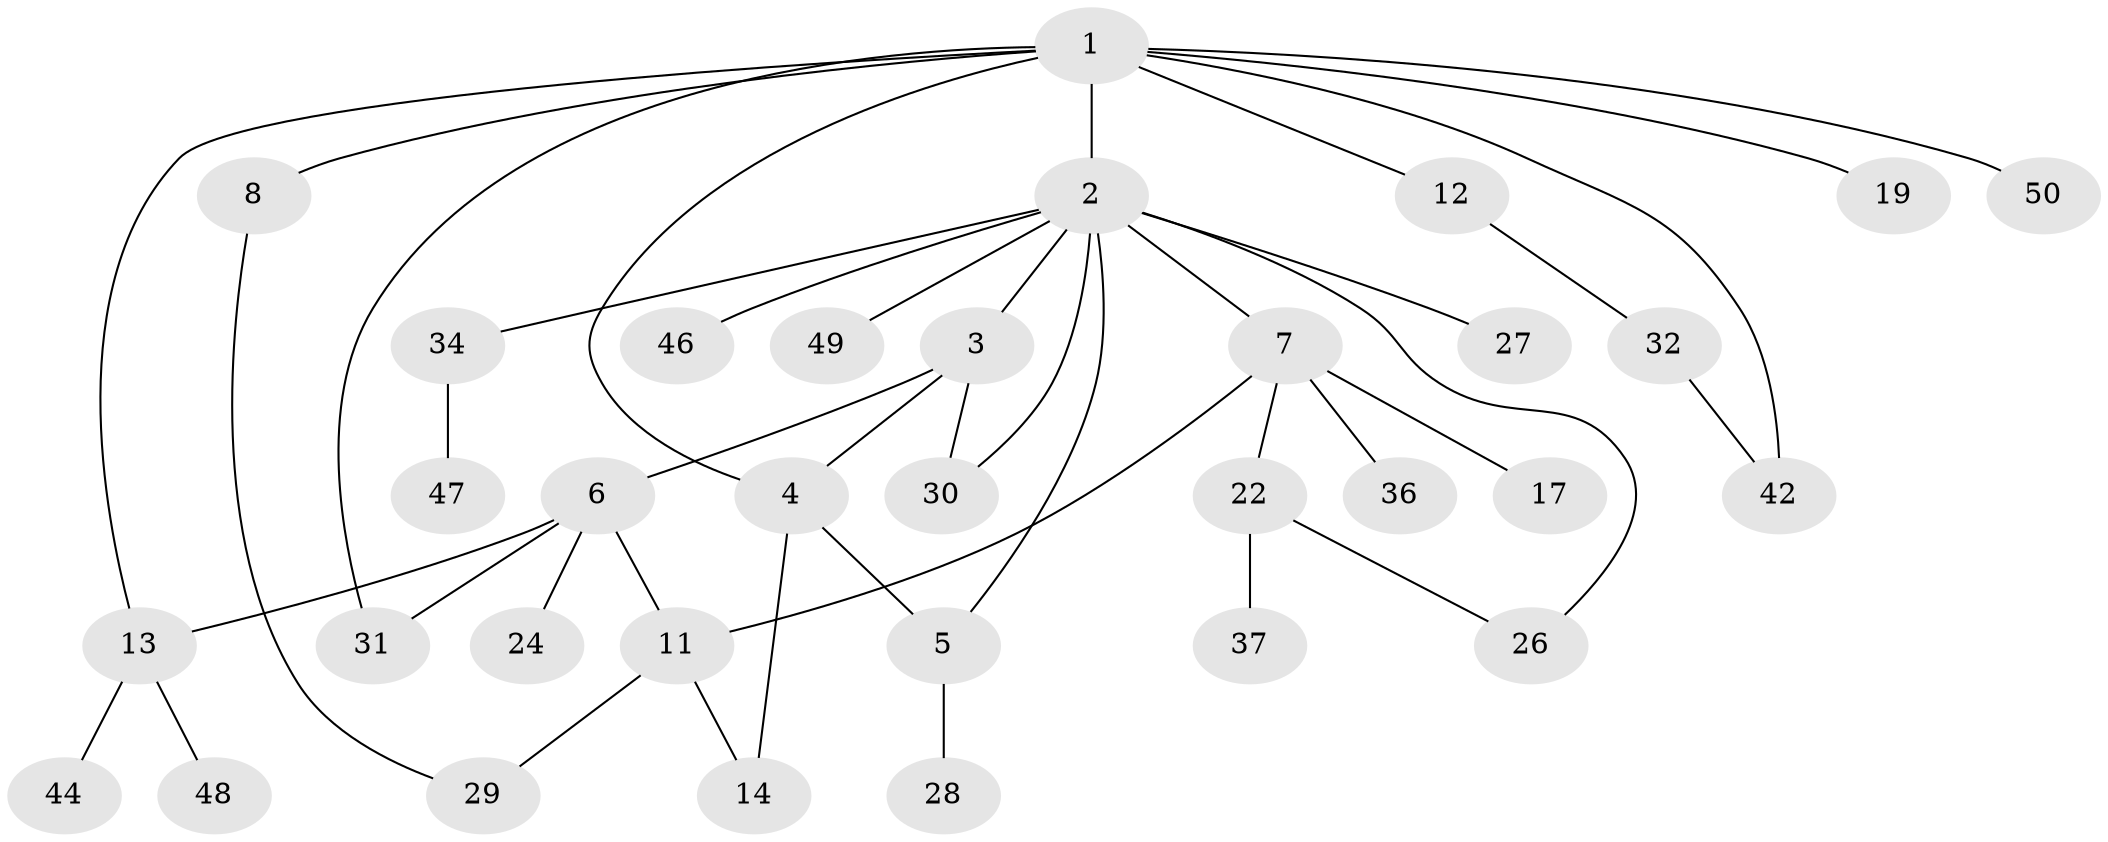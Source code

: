 // original degree distribution, {7: 0.02, 6: 0.06, 4: 0.1, 3: 0.14, 2: 0.28, 1: 0.38, 5: 0.02}
// Generated by graph-tools (version 1.1) at 2025/41/03/06/25 10:41:30]
// undirected, 33 vertices, 42 edges
graph export_dot {
graph [start="1"]
  node [color=gray90,style=filled];
  1 [super="+15"];
  2 [super="+9"];
  3;
  4 [super="+20"];
  5 [super="+40"];
  6 [super="+10"];
  7 [super="+18"];
  8;
  11 [super="+16"];
  12;
  13 [super="+35"];
  14;
  17 [super="+21"];
  19 [super="+23"];
  22 [super="+25"];
  24;
  26 [super="+41"];
  27;
  28;
  29 [super="+43"];
  30 [super="+45"];
  31 [super="+39"];
  32 [super="+33"];
  34 [super="+38"];
  36;
  37;
  42;
  44;
  46;
  47;
  48;
  49;
  50;
  1 -- 2;
  1 -- 8;
  1 -- 12;
  1 -- 13;
  1 -- 4;
  1 -- 42;
  1 -- 19;
  1 -- 50;
  1 -- 31;
  2 -- 3;
  2 -- 5;
  2 -- 7;
  2 -- 27;
  2 -- 49;
  2 -- 34;
  2 -- 30;
  2 -- 26;
  2 -- 46;
  3 -- 4;
  3 -- 6;
  3 -- 30;
  4 -- 14;
  4 -- 5;
  5 -- 28;
  6 -- 11;
  6 -- 24;
  6 -- 31;
  6 -- 13;
  7 -- 17;
  7 -- 36;
  7 -- 11;
  7 -- 22;
  8 -- 29;
  11 -- 29;
  11 -- 14;
  12 -- 32;
  13 -- 48;
  13 -- 44;
  22 -- 26;
  22 -- 37;
  32 -- 42;
  34 -- 47;
}
